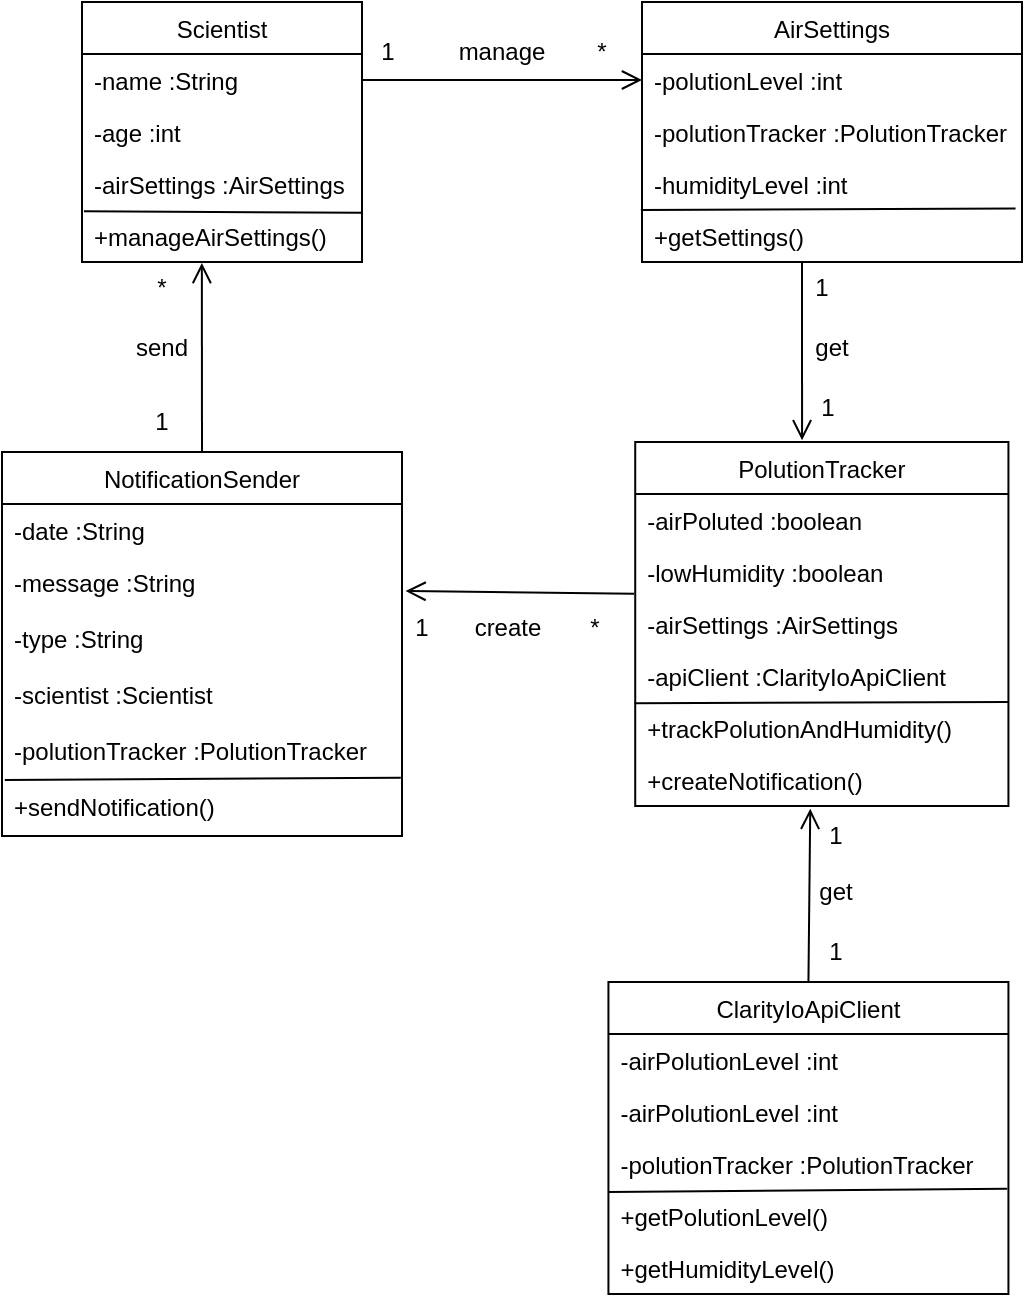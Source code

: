<mxfile version="22.1.4" type="device">
  <diagram name="Page-1" id="_3HDkAHY10H1KvGfI_qc">
    <mxGraphModel dx="1728" dy="937" grid="1" gridSize="10" guides="1" tooltips="1" connect="1" arrows="1" fold="1" page="1" pageScale="1" pageWidth="850" pageHeight="1100" math="0" shadow="0">
      <root>
        <mxCell id="0" />
        <mxCell id="1" parent="0" />
        <mxCell id="FtUz6MWQw2hS5wb-b51a-5" value="Scientist" style="swimlane;fontStyle=0;childLayout=stackLayout;horizontal=1;startSize=26;fillColor=none;horizontalStack=0;resizeParent=1;resizeParentMax=0;resizeLast=0;collapsible=1;marginBottom=0;" vertex="1" parent="1">
          <mxGeometry x="190" y="330" width="140" height="130" as="geometry" />
        </mxCell>
        <mxCell id="FtUz6MWQw2hS5wb-b51a-6" value="-name :String" style="text;strokeColor=none;fillColor=none;align=left;verticalAlign=top;spacingLeft=4;spacingRight=4;overflow=hidden;rotatable=0;points=[[0,0.5],[1,0.5]];portConstraint=eastwest;" vertex="1" parent="FtUz6MWQw2hS5wb-b51a-5">
          <mxGeometry y="26" width="140" height="26" as="geometry" />
        </mxCell>
        <mxCell id="FtUz6MWQw2hS5wb-b51a-7" value="-age :int" style="text;strokeColor=none;fillColor=none;align=left;verticalAlign=top;spacingLeft=4;spacingRight=4;overflow=hidden;rotatable=0;points=[[0,0.5],[1,0.5]];portConstraint=eastwest;" vertex="1" parent="FtUz6MWQw2hS5wb-b51a-5">
          <mxGeometry y="52" width="140" height="26" as="geometry" />
        </mxCell>
        <mxCell id="FtUz6MWQw2hS5wb-b51a-67" value="-airSettings :AirSettings" style="text;strokeColor=none;fillColor=none;align=left;verticalAlign=top;spacingLeft=4;spacingRight=4;overflow=hidden;rotatable=0;points=[[0,0.5],[1,0.5]];portConstraint=eastwest;" vertex="1" parent="FtUz6MWQw2hS5wb-b51a-5">
          <mxGeometry y="78" width="140" height="26" as="geometry" />
        </mxCell>
        <mxCell id="FtUz6MWQw2hS5wb-b51a-8" value="+manageAirSettings()" style="text;strokeColor=none;fillColor=none;align=left;verticalAlign=top;spacingLeft=4;spacingRight=4;overflow=hidden;rotatable=0;points=[[0,0.5],[1,0.5]];portConstraint=eastwest;" vertex="1" parent="FtUz6MWQw2hS5wb-b51a-5">
          <mxGeometry y="104" width="140" height="26" as="geometry" />
        </mxCell>
        <mxCell id="FtUz6MWQw2hS5wb-b51a-9" value="" style="endArrow=none;html=1;rounded=0;exitX=0.007;exitY=0.026;exitDx=0;exitDy=0;exitPerimeter=0;entryX=0.998;entryY=0.051;entryDx=0;entryDy=0;entryPerimeter=0;" edge="1" parent="FtUz6MWQw2hS5wb-b51a-5" source="FtUz6MWQw2hS5wb-b51a-8" target="FtUz6MWQw2hS5wb-b51a-8">
          <mxGeometry width="50" height="50" relative="1" as="geometry">
            <mxPoint x="320" y="240" as="sourcePoint" />
            <mxPoint x="370" y="190" as="targetPoint" />
          </mxGeometry>
        </mxCell>
        <mxCell id="FtUz6MWQw2hS5wb-b51a-10" value="AirSettings" style="swimlane;fontStyle=0;childLayout=stackLayout;horizontal=1;startSize=26;fillColor=none;horizontalStack=0;resizeParent=1;resizeParentMax=0;resizeLast=0;collapsible=1;marginBottom=0;" vertex="1" parent="1">
          <mxGeometry x="470" y="330" width="190" height="130" as="geometry" />
        </mxCell>
        <mxCell id="FtUz6MWQw2hS5wb-b51a-11" value="-polutionLevel :int" style="text;strokeColor=none;fillColor=none;align=left;verticalAlign=top;spacingLeft=4;spacingRight=4;overflow=hidden;rotatable=0;points=[[0,0.5],[1,0.5]];portConstraint=eastwest;" vertex="1" parent="FtUz6MWQw2hS5wb-b51a-10">
          <mxGeometry y="26" width="190" height="26" as="geometry" />
        </mxCell>
        <mxCell id="FtUz6MWQw2hS5wb-b51a-70" value="-polutionTracker :PolutionTracker" style="text;strokeColor=none;fillColor=none;align=left;verticalAlign=top;spacingLeft=4;spacingRight=4;overflow=hidden;rotatable=0;points=[[0,0.5],[1,0.5]];portConstraint=eastwest;" vertex="1" parent="FtUz6MWQw2hS5wb-b51a-10">
          <mxGeometry y="52" width="190" height="26" as="geometry" />
        </mxCell>
        <mxCell id="FtUz6MWQw2hS5wb-b51a-12" value="-humidityLevel :int" style="text;strokeColor=none;fillColor=none;align=left;verticalAlign=top;spacingLeft=4;spacingRight=4;overflow=hidden;rotatable=0;points=[[0,0.5],[1,0.5]];portConstraint=eastwest;" vertex="1" parent="FtUz6MWQw2hS5wb-b51a-10">
          <mxGeometry y="78" width="190" height="26" as="geometry" />
        </mxCell>
        <mxCell id="FtUz6MWQw2hS5wb-b51a-13" value="+getSettings()" style="text;strokeColor=none;fillColor=none;align=left;verticalAlign=top;spacingLeft=4;spacingRight=4;overflow=hidden;rotatable=0;points=[[0,0.5],[1,0.5]];portConstraint=eastwest;" vertex="1" parent="FtUz6MWQw2hS5wb-b51a-10">
          <mxGeometry y="104" width="190" height="26" as="geometry" />
        </mxCell>
        <mxCell id="FtUz6MWQw2hS5wb-b51a-14" value="" style="endArrow=none;html=1;rounded=0;exitX=-0.003;exitY=0;exitDx=0;exitDy=0;exitPerimeter=0;entryX=0.983;entryY=-0.028;entryDx=0;entryDy=0;entryPerimeter=0;" edge="1" parent="FtUz6MWQw2hS5wb-b51a-10" source="FtUz6MWQw2hS5wb-b51a-13" target="FtUz6MWQw2hS5wb-b51a-13">
          <mxGeometry width="50" height="50" relative="1" as="geometry">
            <mxPoint x="-252.39" y="87" as="sourcePoint" />
            <mxPoint x="136.61" y="78" as="targetPoint" />
          </mxGeometry>
        </mxCell>
        <mxCell id="FtUz6MWQw2hS5wb-b51a-15" value="PolutionTracker" style="swimlane;fontStyle=0;childLayout=stackLayout;horizontal=1;startSize=26;fillColor=none;horizontalStack=0;resizeParent=1;resizeParentMax=0;resizeLast=0;collapsible=1;marginBottom=0;" vertex="1" parent="1">
          <mxGeometry x="466.61" y="550" width="186.61" height="182" as="geometry" />
        </mxCell>
        <mxCell id="FtUz6MWQw2hS5wb-b51a-16" value="-airPoluted :boolean" style="text;strokeColor=none;fillColor=none;align=left;verticalAlign=top;spacingLeft=4;spacingRight=4;overflow=hidden;rotatable=0;points=[[0,0.5],[1,0.5]];portConstraint=eastwest;" vertex="1" parent="FtUz6MWQw2hS5wb-b51a-15">
          <mxGeometry y="26" width="186.61" height="26" as="geometry" />
        </mxCell>
        <mxCell id="FtUz6MWQw2hS5wb-b51a-17" value="-lowHumidity :boolean" style="text;strokeColor=none;fillColor=none;align=left;verticalAlign=top;spacingLeft=4;spacingRight=4;overflow=hidden;rotatable=0;points=[[0,0.5],[1,0.5]];portConstraint=eastwest;" vertex="1" parent="FtUz6MWQw2hS5wb-b51a-15">
          <mxGeometry y="52" width="186.61" height="26" as="geometry" />
        </mxCell>
        <mxCell id="FtUz6MWQw2hS5wb-b51a-68" value="-airSettings :AirSettings" style="text;strokeColor=none;fillColor=none;align=left;verticalAlign=top;spacingLeft=4;spacingRight=4;overflow=hidden;rotatable=0;points=[[0,0.5],[1,0.5]];portConstraint=eastwest;" vertex="1" parent="FtUz6MWQw2hS5wb-b51a-15">
          <mxGeometry y="78" width="186.61" height="26" as="geometry" />
        </mxCell>
        <mxCell id="FtUz6MWQw2hS5wb-b51a-71" value="-apiClient :ClarityIoApiClient" style="text;strokeColor=none;fillColor=none;align=left;verticalAlign=top;spacingLeft=4;spacingRight=4;overflow=hidden;rotatable=0;points=[[0,0.5],[1,0.5]];portConstraint=eastwest;" vertex="1" parent="FtUz6MWQw2hS5wb-b51a-15">
          <mxGeometry y="104" width="186.61" height="26" as="geometry" />
        </mxCell>
        <mxCell id="FtUz6MWQw2hS5wb-b51a-18" value="" style="endArrow=none;html=1;rounded=0;exitX=-0.002;exitY=1.089;exitDx=0;exitDy=0;exitPerimeter=0;entryX=1;entryY=1.066;entryDx=0;entryDy=0;entryPerimeter=0;" edge="1" parent="FtUz6MWQw2hS5wb-b51a-15">
          <mxGeometry width="50" height="50" relative="1" as="geometry">
            <mxPoint x="-0.373" y="130.594" as="sourcePoint" />
            <mxPoint x="186.61" y="129.996" as="targetPoint" />
          </mxGeometry>
        </mxCell>
        <mxCell id="FtUz6MWQw2hS5wb-b51a-19" value="+trackPolutionAndHumidity()" style="text;strokeColor=none;fillColor=none;align=left;verticalAlign=top;spacingLeft=4;spacingRight=4;overflow=hidden;rotatable=0;points=[[0,0.5],[1,0.5]];portConstraint=eastwest;" vertex="1" parent="FtUz6MWQw2hS5wb-b51a-15">
          <mxGeometry y="130" width="186.61" height="26" as="geometry" />
        </mxCell>
        <mxCell id="FtUz6MWQw2hS5wb-b51a-20" value="+createNotification()" style="text;strokeColor=none;fillColor=none;align=left;verticalAlign=top;spacingLeft=4;spacingRight=4;overflow=hidden;rotatable=0;points=[[0,0.5],[1,0.5]];portConstraint=eastwest;" vertex="1" parent="FtUz6MWQw2hS5wb-b51a-15">
          <mxGeometry y="156" width="186.61" height="26" as="geometry" />
        </mxCell>
        <mxCell id="FtUz6MWQw2hS5wb-b51a-21" value="NotificationSender" style="swimlane;fontStyle=0;childLayout=stackLayout;horizontal=1;startSize=26;fillColor=none;horizontalStack=0;resizeParent=1;resizeParentMax=0;resizeLast=0;collapsible=1;marginBottom=0;" vertex="1" parent="1">
          <mxGeometry x="150" y="555" width="200" height="192" as="geometry" />
        </mxCell>
        <mxCell id="FtUz6MWQw2hS5wb-b51a-22" value="-date :String" style="text;strokeColor=none;fillColor=none;align=left;verticalAlign=top;spacingLeft=4;spacingRight=4;overflow=hidden;rotatable=0;points=[[0,0.5],[1,0.5]];portConstraint=eastwest;" vertex="1" parent="FtUz6MWQw2hS5wb-b51a-21">
          <mxGeometry y="26" width="200" height="26" as="geometry" />
        </mxCell>
        <mxCell id="FtUz6MWQw2hS5wb-b51a-23" value="-message :String" style="text;strokeColor=none;fillColor=none;align=left;verticalAlign=top;spacingLeft=4;spacingRight=4;overflow=hidden;rotatable=0;points=[[0,0.5],[1,0.5]];portConstraint=eastwest;" vertex="1" parent="FtUz6MWQw2hS5wb-b51a-21">
          <mxGeometry y="52" width="200" height="28" as="geometry" />
        </mxCell>
        <mxCell id="FtUz6MWQw2hS5wb-b51a-24" value="-type :String" style="text;strokeColor=none;fillColor=none;align=left;verticalAlign=top;spacingLeft=4;spacingRight=4;overflow=hidden;rotatable=0;points=[[0,0.5],[1,0.5]];portConstraint=eastwest;" vertex="1" parent="FtUz6MWQw2hS5wb-b51a-21">
          <mxGeometry y="80" width="200" height="28" as="geometry" />
        </mxCell>
        <mxCell id="FtUz6MWQw2hS5wb-b51a-75" value="-scientist :Scientist" style="text;strokeColor=none;fillColor=none;align=left;verticalAlign=top;spacingLeft=4;spacingRight=4;overflow=hidden;rotatable=0;points=[[0,0.5],[1,0.5]];portConstraint=eastwest;" vertex="1" parent="FtUz6MWQw2hS5wb-b51a-21">
          <mxGeometry y="108" width="200" height="28" as="geometry" />
        </mxCell>
        <mxCell id="FtUz6MWQw2hS5wb-b51a-74" value="-polutionTracker :PolutionTracker" style="text;strokeColor=none;fillColor=none;align=left;verticalAlign=top;spacingLeft=4;spacingRight=4;overflow=hidden;rotatable=0;points=[[0,0.5],[1,0.5]];portConstraint=eastwest;" vertex="1" parent="FtUz6MWQw2hS5wb-b51a-21">
          <mxGeometry y="136" width="200" height="28" as="geometry" />
        </mxCell>
        <mxCell id="FtUz6MWQw2hS5wb-b51a-25" value="+sendNotification()" style="text;strokeColor=none;fillColor=none;align=left;verticalAlign=top;spacingLeft=4;spacingRight=4;overflow=hidden;rotatable=0;points=[[0,0.5],[1,0.5]];portConstraint=eastwest;" vertex="1" parent="FtUz6MWQw2hS5wb-b51a-21">
          <mxGeometry y="164" width="200" height="28" as="geometry" />
        </mxCell>
        <mxCell id="FtUz6MWQw2hS5wb-b51a-26" value="" style="endArrow=none;html=1;rounded=0;exitX=0.007;exitY=0;exitDx=0;exitDy=0;exitPerimeter=0;entryX=0.997;entryY=-0.042;entryDx=0;entryDy=0;entryPerimeter=0;" edge="1" parent="FtUz6MWQw2hS5wb-b51a-21" source="FtUz6MWQw2hS5wb-b51a-25" target="FtUz6MWQw2hS5wb-b51a-25">
          <mxGeometry width="50" height="50" relative="1" as="geometry">
            <mxPoint x="74.39" y="-82.37" as="sourcePoint" />
            <mxPoint x="213.39" y="-82.37" as="targetPoint" />
          </mxGeometry>
        </mxCell>
        <mxCell id="FtUz6MWQw2hS5wb-b51a-27" value="" style="endArrow=open;startArrow=none;endFill=0;startFill=0;endSize=8;html=1;verticalAlign=bottom;labelBackgroundColor=none;strokeWidth=1;rounded=0;entryX=0;entryY=0.5;entryDx=0;entryDy=0;exitX=1;exitY=0.5;exitDx=0;exitDy=0;" edge="1" parent="1" source="FtUz6MWQw2hS5wb-b51a-6" target="FtUz6MWQw2hS5wb-b51a-11">
          <mxGeometry width="160" relative="1" as="geometry">
            <mxPoint x="343.39" y="570" as="sourcePoint" />
            <mxPoint x="503.39" y="570" as="targetPoint" />
          </mxGeometry>
        </mxCell>
        <mxCell id="FtUz6MWQw2hS5wb-b51a-28" value="1" style="text;html=1;strokeColor=none;fillColor=none;align=center;verticalAlign=middle;whiteSpace=wrap;rounded=0;" vertex="1" parent="1">
          <mxGeometry x="313.39" y="340" width="60" height="30" as="geometry" />
        </mxCell>
        <mxCell id="FtUz6MWQw2hS5wb-b51a-29" value="*" style="text;html=1;strokeColor=none;fillColor=none;align=center;verticalAlign=middle;whiteSpace=wrap;rounded=0;" vertex="1" parent="1">
          <mxGeometry x="420" y="340" width="60" height="30" as="geometry" />
        </mxCell>
        <mxCell id="FtUz6MWQw2hS5wb-b51a-30" value="manage" style="text;html=1;strokeColor=none;fillColor=none;align=center;verticalAlign=middle;whiteSpace=wrap;rounded=0;" vertex="1" parent="1">
          <mxGeometry x="370" y="340" width="60" height="30" as="geometry" />
        </mxCell>
        <mxCell id="FtUz6MWQw2hS5wb-b51a-31" value="" style="endArrow=open;startArrow=none;endFill=0;startFill=0;endSize=8;html=1;verticalAlign=bottom;labelBackgroundColor=none;strokeWidth=1;rounded=0;entryX=0.447;entryY=-0.005;entryDx=0;entryDy=0;entryPerimeter=0;" edge="1" parent="1" target="FtUz6MWQw2hS5wb-b51a-15">
          <mxGeometry width="160" relative="1" as="geometry">
            <mxPoint x="550" y="460" as="sourcePoint" />
            <mxPoint x="544.09" y="550.21" as="targetPoint" />
          </mxGeometry>
        </mxCell>
        <mxCell id="FtUz6MWQw2hS5wb-b51a-32" value="1" style="text;html=1;strokeColor=none;fillColor=none;align=center;verticalAlign=middle;whiteSpace=wrap;rounded=0;" vertex="1" parent="1">
          <mxGeometry x="529.92" y="458" width="60" height="30" as="geometry" />
        </mxCell>
        <mxCell id="FtUz6MWQw2hS5wb-b51a-33" value="1" style="text;html=1;strokeColor=none;fillColor=none;align=center;verticalAlign=middle;whiteSpace=wrap;rounded=0;" vertex="1" parent="1">
          <mxGeometry x="533.39" y="518" width="60" height="30" as="geometry" />
        </mxCell>
        <mxCell id="FtUz6MWQw2hS5wb-b51a-34" value="" style="endArrow=open;startArrow=none;endFill=0;startFill=0;endSize=8;html=1;verticalAlign=bottom;labelBackgroundColor=none;strokeWidth=1;rounded=0;exitX=0.5;exitY=0;exitDx=0;exitDy=0;entryX=0.832;entryY=0.084;entryDx=0;entryDy=0;entryPerimeter=0;" edge="1" parent="1" source="FtUz6MWQw2hS5wb-b51a-21" target="FtUz6MWQw2hS5wb-b51a-36">
          <mxGeometry width="160" relative="1" as="geometry">
            <mxPoint x="330" y="595.5" as="sourcePoint" />
            <mxPoint x="250" y="450" as="targetPoint" />
          </mxGeometry>
        </mxCell>
        <mxCell id="FtUz6MWQw2hS5wb-b51a-35" value="1" style="text;html=1;strokeColor=none;fillColor=none;align=center;verticalAlign=middle;whiteSpace=wrap;rounded=0;" vertex="1" parent="1">
          <mxGeometry x="200" y="525" width="60" height="30" as="geometry" />
        </mxCell>
        <mxCell id="FtUz6MWQw2hS5wb-b51a-36" value="*" style="text;html=1;strokeColor=none;fillColor=none;align=center;verticalAlign=middle;whiteSpace=wrap;rounded=0;" vertex="1" parent="1">
          <mxGeometry x="200" y="458" width="60" height="30" as="geometry" />
        </mxCell>
        <mxCell id="FtUz6MWQw2hS5wb-b51a-37" value="send" style="text;html=1;strokeColor=none;fillColor=none;align=center;verticalAlign=middle;whiteSpace=wrap;rounded=0;" vertex="1" parent="1">
          <mxGeometry x="200" y="488" width="60" height="30" as="geometry" />
        </mxCell>
        <mxCell id="FtUz6MWQw2hS5wb-b51a-38" value="get" style="text;html=1;strokeColor=none;fillColor=none;align=center;verticalAlign=middle;whiteSpace=wrap;rounded=0;" vertex="1" parent="1">
          <mxGeometry x="535" y="488" width="60" height="30" as="geometry" />
        </mxCell>
        <mxCell id="FtUz6MWQw2hS5wb-b51a-39" value="ClarityIoApiClient" style="swimlane;fontStyle=0;childLayout=stackLayout;horizontal=1;startSize=26;fillColor=none;horizontalStack=0;resizeParent=1;resizeParentMax=0;resizeLast=0;collapsible=1;marginBottom=0;" vertex="1" parent="1">
          <mxGeometry x="453.22" y="820" width="200" height="156" as="geometry" />
        </mxCell>
        <mxCell id="FtUz6MWQw2hS5wb-b51a-40" value="-airPolutionLevel :int" style="text;strokeColor=none;fillColor=none;align=left;verticalAlign=top;spacingLeft=4;spacingRight=4;overflow=hidden;rotatable=0;points=[[0,0.5],[1,0.5]];portConstraint=eastwest;" vertex="1" parent="FtUz6MWQw2hS5wb-b51a-39">
          <mxGeometry y="26" width="200" height="26" as="geometry" />
        </mxCell>
        <mxCell id="FtUz6MWQw2hS5wb-b51a-72" value="-airPolutionLevel :int" style="text;strokeColor=none;fillColor=none;align=left;verticalAlign=top;spacingLeft=4;spacingRight=4;overflow=hidden;rotatable=0;points=[[0,0.5],[1,0.5]];portConstraint=eastwest;" vertex="1" parent="FtUz6MWQw2hS5wb-b51a-39">
          <mxGeometry y="52" width="200" height="26" as="geometry" />
        </mxCell>
        <mxCell id="FtUz6MWQw2hS5wb-b51a-41" value="-polutionTracker :PolutionTracker" style="text;strokeColor=none;fillColor=none;align=left;verticalAlign=top;spacingLeft=4;spacingRight=4;overflow=hidden;rotatable=0;points=[[0,0.5],[1,0.5]];portConstraint=eastwest;" vertex="1" parent="FtUz6MWQw2hS5wb-b51a-39">
          <mxGeometry y="78" width="200" height="26" as="geometry" />
        </mxCell>
        <mxCell id="FtUz6MWQw2hS5wb-b51a-42" value="" style="endArrow=none;html=1;rounded=0;exitX=0.007;exitY=0;exitDx=0;exitDy=0;exitPerimeter=0;entryX=0.997;entryY=-0.022;entryDx=0;entryDy=0;entryPerimeter=0;" edge="1" parent="FtUz6MWQw2hS5wb-b51a-39" target="FtUz6MWQw2hS5wb-b51a-43">
          <mxGeometry width="50" height="50" relative="1" as="geometry">
            <mxPoint x="1.137e-13" y="105" as="sourcePoint" />
            <mxPoint x="139.0" y="104" as="targetPoint" />
          </mxGeometry>
        </mxCell>
        <mxCell id="FtUz6MWQw2hS5wb-b51a-43" value="+getPolutionLevel()" style="text;strokeColor=none;fillColor=none;align=left;verticalAlign=top;spacingLeft=4;spacingRight=4;overflow=hidden;rotatable=0;points=[[0,0.5],[1,0.5]];portConstraint=eastwest;" vertex="1" parent="FtUz6MWQw2hS5wb-b51a-39">
          <mxGeometry y="104" width="200" height="26" as="geometry" />
        </mxCell>
        <mxCell id="FtUz6MWQw2hS5wb-b51a-44" value="+getHumidityLevel()" style="text;strokeColor=none;fillColor=none;align=left;verticalAlign=top;spacingLeft=4;spacingRight=4;overflow=hidden;rotatable=0;points=[[0,0.5],[1,0.5]];portConstraint=eastwest;" vertex="1" parent="FtUz6MWQw2hS5wb-b51a-39">
          <mxGeometry y="130" width="200" height="26" as="geometry" />
        </mxCell>
        <mxCell id="FtUz6MWQw2hS5wb-b51a-45" value="" style="endArrow=open;startArrow=none;endFill=0;startFill=0;endSize=8;html=1;verticalAlign=bottom;labelBackgroundColor=none;strokeWidth=1;rounded=0;exitX=0.5;exitY=0;exitDx=0;exitDy=0;entryX=0.469;entryY=1.054;entryDx=0;entryDy=0;entryPerimeter=0;" edge="1" parent="1" source="FtUz6MWQw2hS5wb-b51a-39" target="FtUz6MWQw2hS5wb-b51a-20">
          <mxGeometry width="160" relative="1" as="geometry">
            <mxPoint x="523.39" y="812" as="sourcePoint" />
            <mxPoint x="520" y="740" as="targetPoint" />
          </mxGeometry>
        </mxCell>
        <mxCell id="FtUz6MWQw2hS5wb-b51a-46" value="1" style="text;html=1;strokeColor=none;fillColor=none;align=center;verticalAlign=middle;whiteSpace=wrap;rounded=0;" vertex="1" parent="1">
          <mxGeometry x="536.7" y="732" width="60" height="30" as="geometry" />
        </mxCell>
        <mxCell id="FtUz6MWQw2hS5wb-b51a-47" value="1" style="text;html=1;strokeColor=none;fillColor=none;align=center;verticalAlign=middle;whiteSpace=wrap;rounded=0;" vertex="1" parent="1">
          <mxGeometry x="536.7" y="790" width="60" height="30" as="geometry" />
        </mxCell>
        <mxCell id="FtUz6MWQw2hS5wb-b51a-48" value="get" style="text;html=1;strokeColor=none;fillColor=none;align=center;verticalAlign=middle;whiteSpace=wrap;rounded=0;" vertex="1" parent="1">
          <mxGeometry x="536.7" y="760" width="60" height="30" as="geometry" />
        </mxCell>
        <mxCell id="FtUz6MWQw2hS5wb-b51a-49" value="" style="endArrow=open;startArrow=none;endFill=0;startFill=0;endSize=8;html=1;verticalAlign=bottom;labelBackgroundColor=none;strokeWidth=1;rounded=0;entryX=1.009;entryY=0.625;entryDx=0;entryDy=0;entryPerimeter=0;exitX=-0.003;exitY=-0.08;exitDx=0;exitDy=0;exitPerimeter=0;" edge="1" parent="1" source="FtUz6MWQw2hS5wb-b51a-68" target="FtUz6MWQw2hS5wb-b51a-23">
          <mxGeometry width="160" relative="1" as="geometry">
            <mxPoint x="460" y="625" as="sourcePoint" />
            <mxPoint x="320.39" y="629.5" as="targetPoint" />
          </mxGeometry>
        </mxCell>
        <mxCell id="FtUz6MWQw2hS5wb-b51a-50" value="1" style="text;html=1;strokeColor=none;fillColor=none;align=center;verticalAlign=middle;whiteSpace=wrap;rounded=0;" vertex="1" parent="1">
          <mxGeometry x="330" y="627.5" width="60" height="30" as="geometry" />
        </mxCell>
        <mxCell id="FtUz6MWQw2hS5wb-b51a-51" value="create" style="text;html=1;strokeColor=none;fillColor=none;align=center;verticalAlign=middle;whiteSpace=wrap;rounded=0;" vertex="1" parent="1">
          <mxGeometry x="373.39" y="627.5" width="60" height="30" as="geometry" />
        </mxCell>
        <mxCell id="FtUz6MWQw2hS5wb-b51a-52" value="*" style="text;html=1;strokeColor=none;fillColor=none;align=center;verticalAlign=middle;whiteSpace=wrap;rounded=0;" vertex="1" parent="1">
          <mxGeometry x="423.39" y="632.5" width="46.61" height="20" as="geometry" />
        </mxCell>
      </root>
    </mxGraphModel>
  </diagram>
</mxfile>
